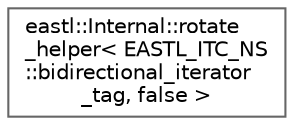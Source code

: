 digraph "类继承关系图"
{
 // LATEX_PDF_SIZE
  bgcolor="transparent";
  edge [fontname=Helvetica,fontsize=10,labelfontname=Helvetica,labelfontsize=10];
  node [fontname=Helvetica,fontsize=10,shape=box,height=0.2,width=0.4];
  rankdir="LR";
  Node0 [id="Node000000",label="eastl::Internal::rotate\l_helper\< EASTL_ITC_NS\l::bidirectional_iterator\l_tag, false \>",height=0.2,width=0.4,color="grey40", fillcolor="white", style="filled",URL="$structeastl_1_1_internal_1_1rotate__helper_3_01_e_a_s_t_l___i_t_c___n_s_1_1bidirectional__iterator__tag_00_01false_01_4.html",tooltip=" "];
}
